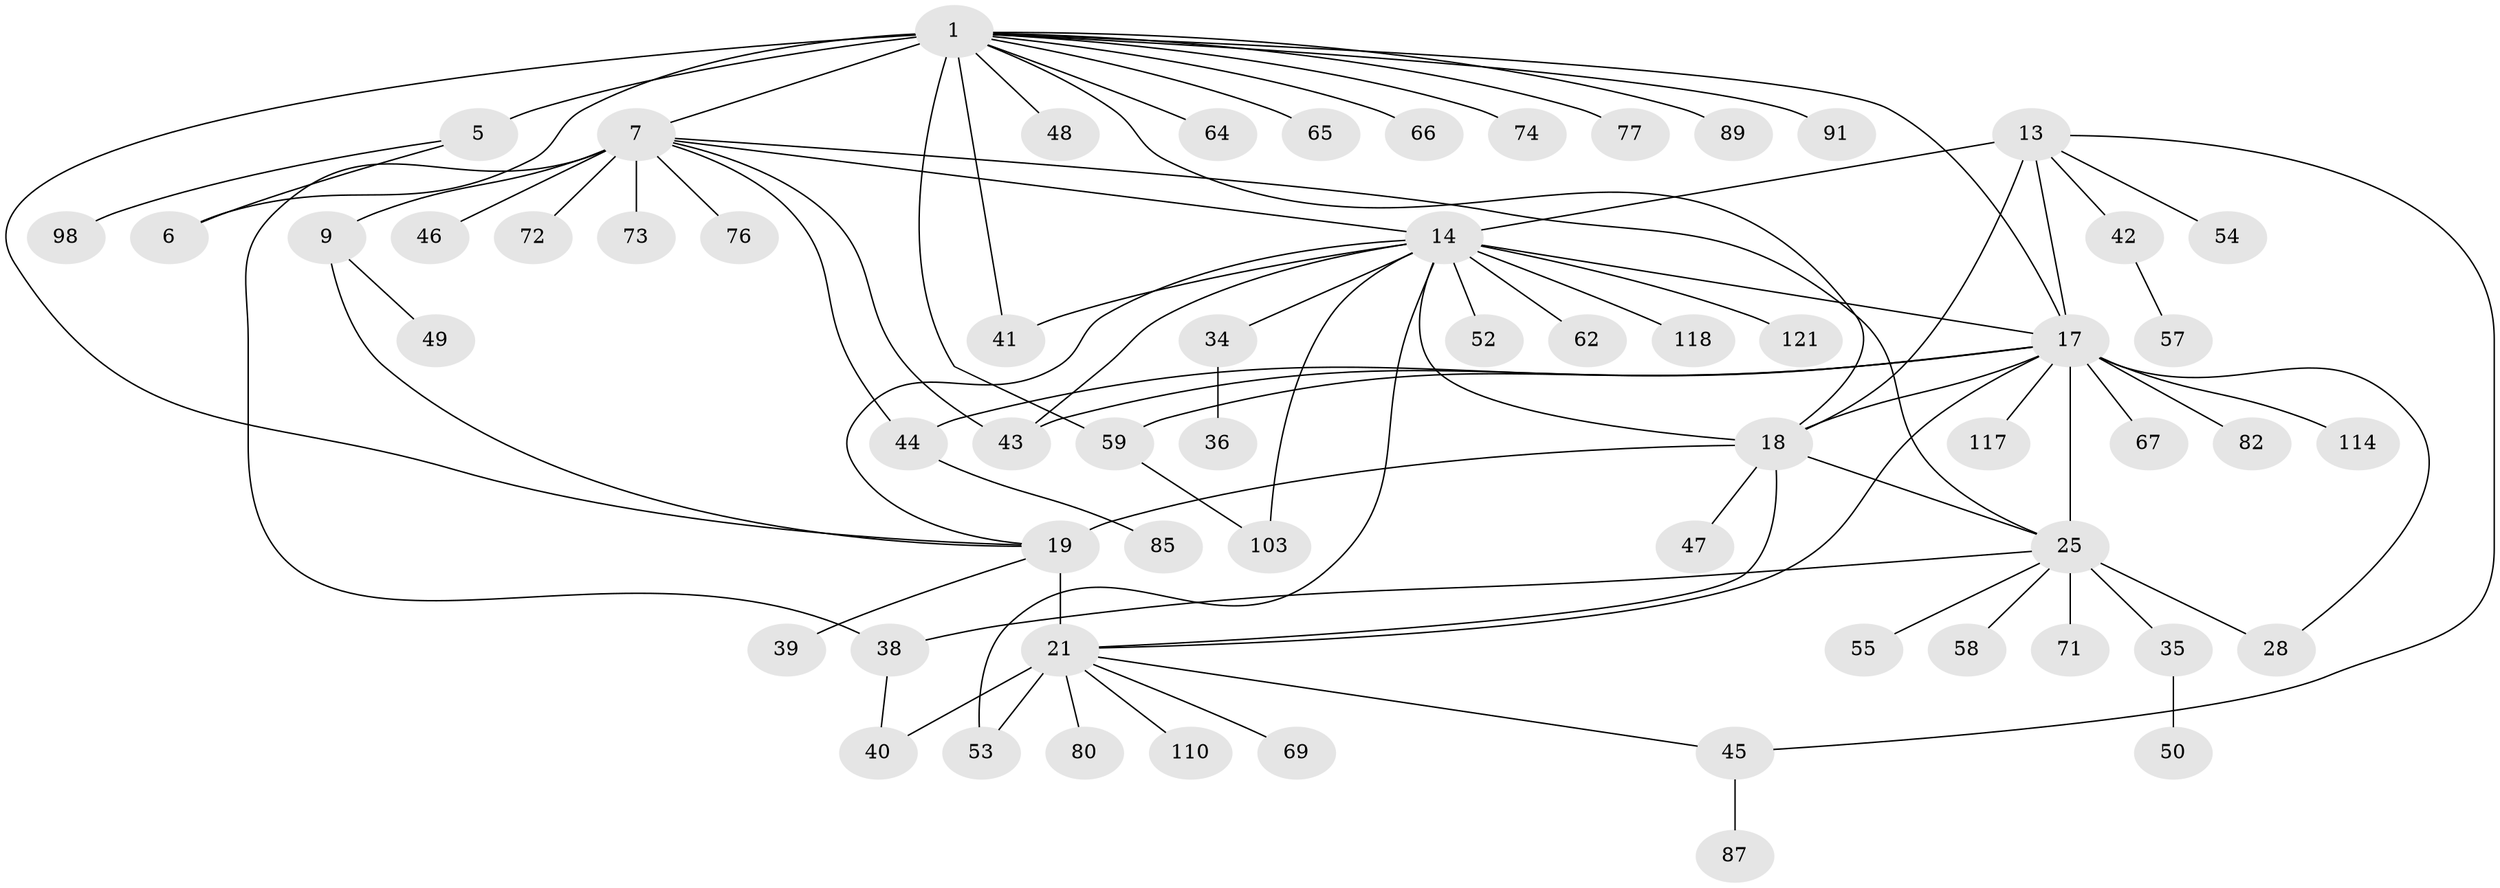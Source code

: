 // original degree distribution, {7: 0.04878048780487805, 5: 0.024390243902439025, 11: 0.032520325203252036, 6: 0.032520325203252036, 8: 0.04065040650406504, 9: 0.024390243902439025, 16: 0.008130081300813009, 10: 0.04065040650406504, 3: 0.04878048780487805, 4: 0.016260162601626018, 1: 0.5691056910569106, 2: 0.11382113821138211}
// Generated by graph-tools (version 1.1) at 2025/19/03/04/25 18:19:41]
// undirected, 61 vertices, 84 edges
graph export_dot {
graph [start="1"]
  node [color=gray90,style=filled];
  1 [super="+4+2+3"];
  5;
  6 [super="+60+37"];
  7 [super="+8+56+83+10"];
  9 [super="+51"];
  13 [super="+88+75+16+15"];
  14;
  17 [super="+26+95+123"];
  18;
  19 [super="+20+23+119+104"];
  21 [super="+78+22+63+24+101+113+108"];
  25 [super="+30+29+32+92"];
  28;
  34;
  35 [super="+70"];
  36 [super="+84"];
  38 [super="+90"];
  39;
  40;
  41;
  42 [super="+68+122+111"];
  43 [super="+81"];
  44;
  45;
  46;
  47;
  48;
  49;
  50;
  52;
  53;
  54;
  55;
  57;
  58;
  59;
  62;
  64;
  65;
  66;
  67;
  69;
  71;
  72;
  73;
  74;
  76 [super="+86"];
  77;
  80;
  82;
  85;
  87;
  89 [super="+94"];
  91;
  98;
  103;
  110;
  114;
  117;
  118;
  121;
  1 -- 5 [weight=4];
  1 -- 6 [weight=4];
  1 -- 64;
  1 -- 7;
  1 -- 41;
  1 -- 74;
  1 -- 77;
  1 -- 48;
  1 -- 89;
  1 -- 65;
  1 -- 66;
  1 -- 59;
  1 -- 18;
  1 -- 19;
  1 -- 91;
  1 -- 17;
  5 -- 6;
  5 -- 98;
  7 -- 9 [weight=5];
  7 -- 73;
  7 -- 76;
  7 -- 38;
  7 -- 72;
  7 -- 44;
  7 -- 14;
  7 -- 46;
  7 -- 25;
  7 -- 43;
  9 -- 19;
  9 -- 49;
  13 -- 14 [weight=3];
  13 -- 17 [weight=3];
  13 -- 18 [weight=3];
  13 -- 54;
  13 -- 42;
  13 -- 45;
  14 -- 17;
  14 -- 18;
  14 -- 34;
  14 -- 41;
  14 -- 43;
  14 -- 52;
  14 -- 53;
  14 -- 62;
  14 -- 103;
  14 -- 118;
  14 -- 121;
  14 -- 19;
  17 -- 18;
  17 -- 44;
  17 -- 114;
  17 -- 117;
  17 -- 67;
  17 -- 43;
  17 -- 82;
  17 -- 21;
  17 -- 25 [weight=6];
  17 -- 59;
  17 -- 28 [weight=2];
  18 -- 19;
  18 -- 47;
  18 -- 21;
  18 -- 25;
  19 -- 21 [weight=9];
  19 -- 39;
  21 -- 110;
  21 -- 69;
  21 -- 45;
  21 -- 80;
  21 -- 53;
  21 -- 40;
  25 -- 28 [weight=3];
  25 -- 35;
  25 -- 58;
  25 -- 71;
  25 -- 55;
  25 -- 38;
  34 -- 36;
  35 -- 50;
  38 -- 40;
  42 -- 57;
  44 -- 85;
  45 -- 87;
  59 -- 103;
}

